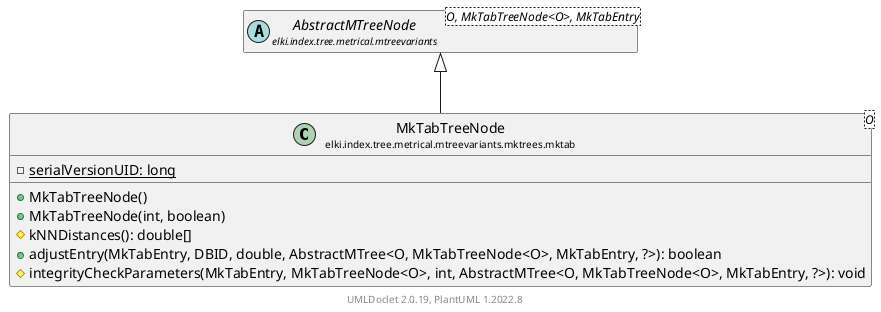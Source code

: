 @startuml
    remove .*\.(Instance|Par|Parameterizer|Factory)$
    set namespaceSeparator none
    hide empty fields
    hide empty methods

    class "<size:14>MkTabTreeNode\n<size:10>elki.index.tree.metrical.mtreevariants.mktrees.mktab" as elki.index.tree.metrical.mtreevariants.mktrees.mktab.MkTabTreeNode<O> [[MkTabTreeNode.html]] {
        {static} -serialVersionUID: long
        +MkTabTreeNode()
        +MkTabTreeNode(int, boolean)
        #kNNDistances(): double[]
        +adjustEntry(MkTabEntry, DBID, double, AbstractMTree<O, MkTabTreeNode<O>, MkTabEntry, ?>): boolean
        #integrityCheckParameters(MkTabEntry, MkTabTreeNode<O>, int, AbstractMTree<O, MkTabTreeNode<O>, MkTabEntry, ?>): void
    }

    abstract class "<size:14>AbstractMTreeNode\n<size:10>elki.index.tree.metrical.mtreevariants" as elki.index.tree.metrical.mtreevariants.AbstractMTreeNode<O, MkTabTreeNode<O>, MkTabEntry> [[../../AbstractMTreeNode.html]]

    elki.index.tree.metrical.mtreevariants.AbstractMTreeNode <|-- elki.index.tree.metrical.mtreevariants.mktrees.mktab.MkTabTreeNode

    center footer UMLDoclet 2.0.19, PlantUML 1.2022.8
@enduml

